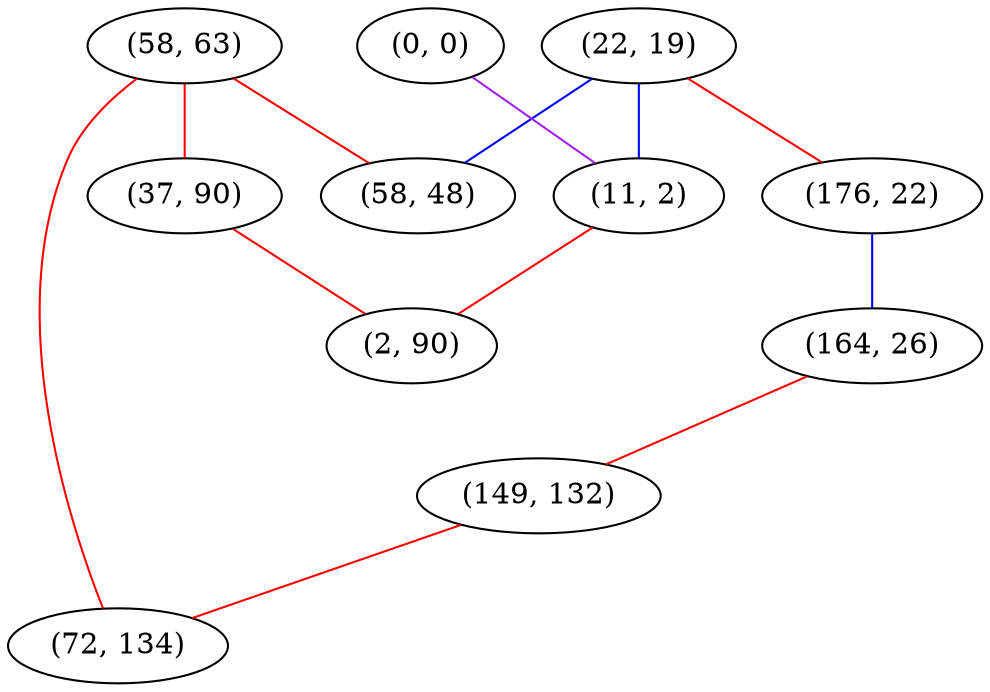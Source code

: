 graph "" {
"(22, 19)";
"(0, 0)";
"(176, 22)";
"(11, 2)";
"(58, 63)";
"(164, 26)";
"(149, 132)";
"(37, 90)";
"(58, 48)";
"(72, 134)";
"(2, 90)";
"(22, 19)" -- "(176, 22)"  [color=red, key=0, weight=1];
"(22, 19)" -- "(11, 2)"  [color=blue, key=0, weight=3];
"(22, 19)" -- "(58, 48)"  [color=blue, key=0, weight=3];
"(0, 0)" -- "(11, 2)"  [color=purple, key=0, weight=4];
"(176, 22)" -- "(164, 26)"  [color=blue, key=0, weight=3];
"(11, 2)" -- "(2, 90)"  [color=red, key=0, weight=1];
"(58, 63)" -- "(72, 134)"  [color=red, key=0, weight=1];
"(58, 63)" -- "(37, 90)"  [color=red, key=0, weight=1];
"(58, 63)" -- "(58, 48)"  [color=red, key=0, weight=1];
"(164, 26)" -- "(149, 132)"  [color=red, key=0, weight=1];
"(149, 132)" -- "(72, 134)"  [color=red, key=0, weight=1];
"(37, 90)" -- "(2, 90)"  [color=red, key=0, weight=1];
}
